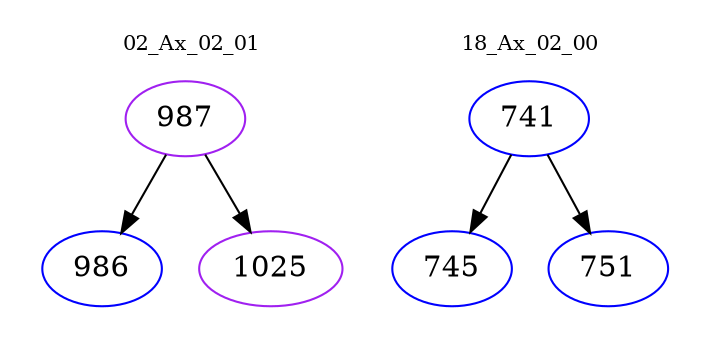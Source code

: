 digraph{
subgraph cluster_0 {
color = white
label = "02_Ax_02_01";
fontsize=10;
T0_987 [label="987", color="purple"]
T0_987 -> T0_986 [color="black"]
T0_986 [label="986", color="blue"]
T0_987 -> T0_1025 [color="black"]
T0_1025 [label="1025", color="purple"]
}
subgraph cluster_1 {
color = white
label = "18_Ax_02_00";
fontsize=10;
T1_741 [label="741", color="blue"]
T1_741 -> T1_745 [color="black"]
T1_745 [label="745", color="blue"]
T1_741 -> T1_751 [color="black"]
T1_751 [label="751", color="blue"]
}
}
